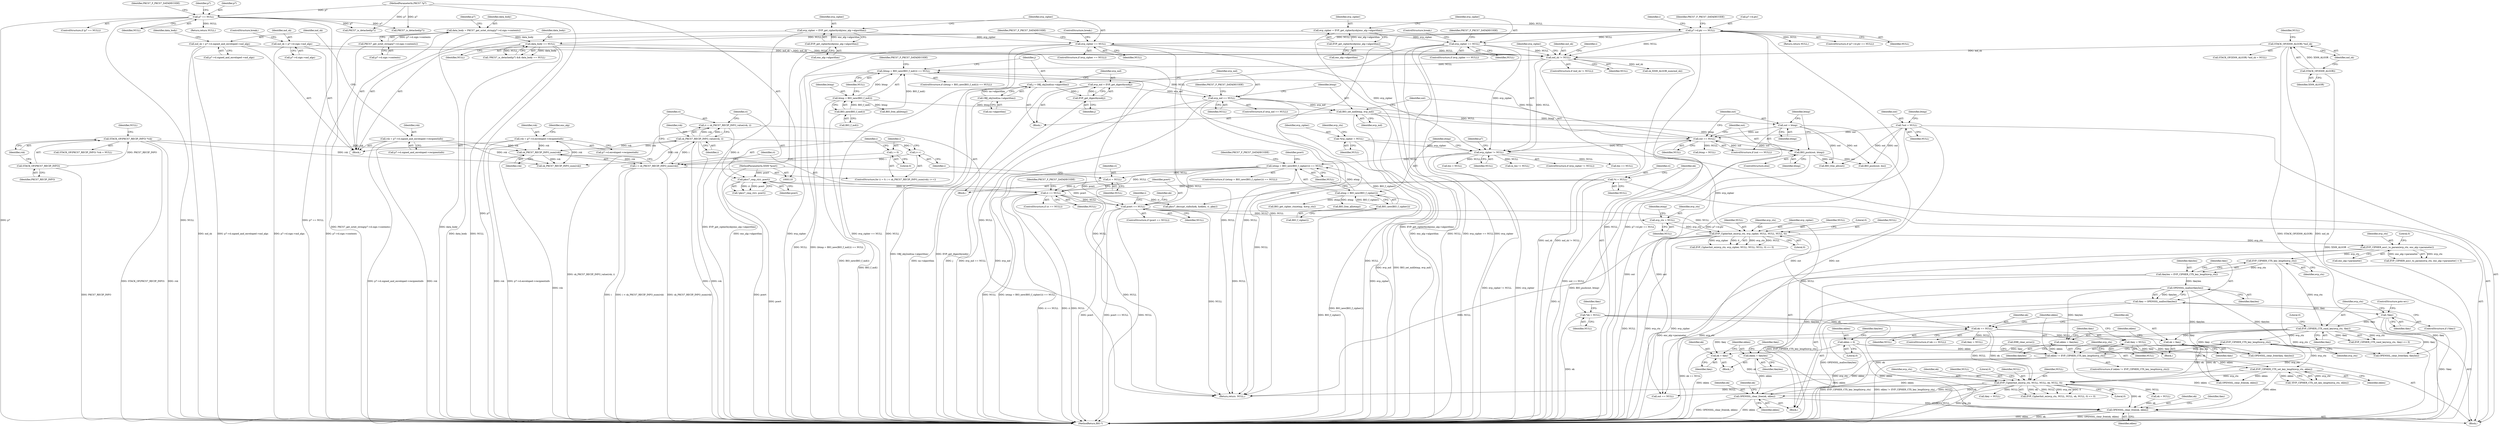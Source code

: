digraph "0_openssl_59302b600e8d5b77ef144e447bb046fd7ab72686@API" {
"1000632" [label="(Call,OPENSSL_clear_free(ek, eklen))"];
"1000623" [label="(Call,EVP_CipherInit_ex(evp_ctx, NULL, NULL, ek, NULL, 0))"];
"1000599" [label="(Call,EVP_CIPHER_CTX_key_length(evp_ctx))"];
"1000577" [label="(Call,EVP_CIPHER_CTX_rand_key(evp_ctx, tkey))"];
"1000565" [label="(Call,EVP_CIPHER_CTX_key_length(evp_ctx))"];
"1000556" [label="(Call,EVP_CIPHER_asn1_to_param(evp_ctx, enc_alg->parameter))"];
"1000545" [label="(Call,EVP_CipherInit_ex(evp_ctx, evp_cipher, NULL, NULL, NULL, 0))"];
"1000536" [label="(Call,evp_ctx = NULL)"];
"1000490" [label="(Call,pcert == NULL)"];
"1000473" [label="(Call,pkcs7_cmp_ri(ri, pcert))"];
"1000466" [label="(Call,ri = sk_PKCS7_RECIP_INFO_value(rsk, i))"];
"1000468" [label="(Call,sk_PKCS7_RECIP_INFO_value(rsk, i))"];
"1000461" [label="(Call,sk_PKCS7_RECIP_INFO_num(rsk))"];
"1000314" [label="(Call,rsk = p7->d.enveloped->recipientinfo)"];
"1000159" [label="(Call,STACK_OF(PKCS7_RECIP_INFO) *rsk)"];
"1000160" [label="(Call,STACK_OF(PKCS7_RECIP_INFO))"];
"1000257" [label="(Call,rsk = p7->d.signed_and_enveloped->recipientinfo)"];
"1000459" [label="(Call,i < sk_PKCS7_RECIP_INFO_num(rsk))"];
"1000456" [label="(Call,i = 0)"];
"1000463" [label="(Call,i++)"];
"1000114" [label="(MethodParameterIn,X509 *pcert)"];
"1000481" [label="(Call,ri == NULL)"];
"1000165" [label="(Call,*ri = NULL)"];
"1000477" [label="(Call,ri = NULL)"];
"1000441" [label="(Call,(etmp = BIO_new(BIO_f_cipher())) == NULL)"];
"1000442" [label="(Call,etmp = BIO_new(BIO_f_cipher()))"];
"1000444" [label="(Call,BIO_new(BIO_f_cipher()))"];
"1000436" [label="(Call,evp_cipher != NULL)"];
"1000141" [label="(Call,*evp_cipher = NULL)"];
"1000304" [label="(Call,evp_cipher == NULL)"];
"1000297" [label="(Call,evp_cipher = EVP_get_cipherbyobj(enc_alg->algorithm))"];
"1000299" [label="(Call,EVP_get_cipherbyobj(enc_alg->algorithm))"];
"1000195" [label="(Call,p7->d.ptr == NULL)"];
"1000185" [label="(Call,p7 == NULL)"];
"1000111" [label="(MethodParameterIn,PKCS7 *p7)"];
"1000352" [label="(Call,evp_cipher == NULL)"];
"1000345" [label="(Call,evp_cipher = EVP_get_cipherbyobj(enc_alg->algorithm))"];
"1000347" [label="(Call,EVP_get_cipherbyobj(enc_alg->algorithm))"];
"1000367" [label="(Call,md_sk != NULL)"];
"1000266" [label="(Call,md_sk = p7->d.signed_and_enveloped->md_algs)"];
"1000153" [label="(Call,STACK_OF(X509_ALGOR) *md_sk)"];
"1000154" [label="(Call,STACK_OF(X509_ALGOR))"];
"1000246" [label="(Call,md_sk = p7->d.sign->md_algs)"];
"1000238" [label="(Call,data_body == NULL)"];
"1000223" [label="(Call,data_body = PKCS7_get_octet_string(p7->d.sign->contents))"];
"1000225" [label="(Call,PKCS7_get_octet_string(p7->d.sign->contents))"];
"1000422" [label="(Call,out == NULL)"];
"1000425" [label="(Call,out = btmp)"];
"1000418" [label="(Call,BIO_set_md(btmp, evp_md))"];
"1000389" [label="(Call,btmp = BIO_new(BIO_f_md()))"];
"1000391" [label="(Call,BIO_new(BIO_f_md()))"];
"1000410" [label="(Call,evp_md == NULL)"];
"1000405" [label="(Call,evp_md = EVP_get_digestbynid(j))"];
"1000407" [label="(Call,EVP_get_digestbynid(j))"];
"1000399" [label="(Call,j = OBJ_obj2nid(xa->algorithm))"];
"1000401" [label="(Call,OBJ_obj2nid(xa->algorithm))"];
"1000388" [label="(Call,(btmp = BIO_new(BIO_f_md())) == NULL)"];
"1000119" [label="(Call,*out = NULL)"];
"1000429" [label="(Call,BIO_push(out, btmp))"];
"1000572" [label="(Call,!tkey)"];
"1000567" [label="(Call,tkey = OPENSSL_malloc(tkeylen))"];
"1000569" [label="(Call,OPENSSL_malloc(tkeylen))"];
"1000563" [label="(Call,tkeylen = EVP_CIPHER_CTX_key_length(evp_ctx))"];
"1000604" [label="(Call,EVP_CIPHER_CTX_set_key_length(evp_ctx, eklen))"];
"1000597" [label="(Call,eklen != EVP_CIPHER_CTX_key_length(evp_ctx))"];
"1000177" [label="(Call,eklen = 0)"];
"1000590" [label="(Call,eklen = tkeylen)"];
"1000583" [label="(Call,ek == NULL)"];
"1000169" [label="(Call,*ek = NULL)"];
"1000611" [label="(Call,ek = tkey)"];
"1000593" [label="(Call,tkey = NULL)"];
"1000587" [label="(Call,ek = tkey)"];
"1000614" [label="(Call,eklen = tkeylen)"];
"1000709" [label="(Call,OPENSSL_clear_free(ek, eklen))"];
"1000572" [label="(Call,!tkey)"];
"1000182" [label="(Identifier,tkeylen)"];
"1000564" [label="(Identifier,tkeylen)"];
"1000467" [label="(Identifier,ri)"];
"1000717" [label="(Call,BIO_free_all(btmp))"];
"1000486" [label="(Identifier,PKCS7_F_PKCS7_DATADECODE)"];
"1000445" [label="(Call,BIO_f_cipher())"];
"1000464" [label="(Identifier,i)"];
"1000315" [label="(Identifier,rsk)"];
"1000462" [label="(Identifier,rsk)"];
"1000258" [label="(Identifier,rsk)"];
"1000711" [label="(Identifier,eklen)"];
"1000314" [label="(Call,rsk = p7->d.enveloped->recipientinfo)"];
"1000186" [label="(Identifier,p7)"];
"1000257" [label="(Call,rsk = p7->d.signed_and_enveloped->recipientinfo)"];
"1000422" [label="(Call,out == NULL)"];
"1000618" [label="(Identifier,tkey)"];
"1000373" [label="(Identifier,i)"];
"1000381" [label="(Block,)"];
"1000661" [label="(Identifier,p7)"];
"1000696" [label="(Call,bio == NULL)"];
"1000141" [label="(Call,*evp_cipher = NULL)"];
"1000156" [label="(Identifier,md_sk)"];
"1000636" [label="(Identifier,ek)"];
"1000468" [label="(Call,sk_PKCS7_RECIP_INFO_value(rsk, i))"];
"1000479" [label="(Identifier,NULL)"];
"1000390" [label="(Identifier,btmp)"];
"1000548" [label="(Identifier,NULL)"];
"1000346" [label="(Identifier,evp_cipher)"];
"1000591" [label="(Identifier,eklen)"];
"1000460" [label="(Identifier,i)"];
"1000441" [label="(Call,(etmp = BIO_new(BIO_f_cipher())) == NULL)"];
"1000146" [label="(Identifier,evp_ctx)"];
"1000124" [label="(Identifier,btmp)"];
"1000178" [label="(Identifier,eklen)"];
"1000410" [label="(Call,evp_md == NULL)"];
"1000240" [label="(Identifier,NULL)"];
"1000402" [label="(Call,xa->algorithm)"];
"1000608" [label="(Call,OPENSSL_clear_free(ek, eklen))"];
"1000573" [label="(Identifier,tkey)"];
"1000461" [label="(Call,sk_PKCS7_RECIP_INFO_num(rsk))"];
"1000635" [label="(Call,ek = NULL)"];
"1000162" [label="(Identifier,rsk)"];
"1000304" [label="(Call,evp_cipher == NULL)"];
"1000592" [label="(Identifier,tkeylen)"];
"1000470" [label="(Identifier,i)"];
"1000587" [label="(Call,ek = tkey)"];
"1000426" [label="(Identifier,out)"];
"1000195" [label="(Call,p7->d.ptr == NULL)"];
"1000634" [label="(Identifier,eklen)"];
"1000578" [label="(Identifier,evp_ctx)"];
"1000115" [label="(Block,)"];
"1000537" [label="(Identifier,evp_ctx)"];
"1000154" [label="(Call,STACK_OF(X509_ALGOR))"];
"1000306" [label="(Identifier,NULL)"];
"1000463" [label="(Call,i++)"];
"1000571" [label="(ControlStructure,if (!tkey))"];
"1000179" [label="(Literal,0)"];
"1000114" [label="(MethodParameterIn,X509 *pcert)"];
"1000170" [label="(Identifier,ek)"];
"1000585" [label="(Identifier,NULL)"];
"1000209" [label="(Identifier,i)"];
"1000234" [label="(Call,!PKCS7_is_detached(p7) && data_body == NULL)"];
"1000431" [label="(Identifier,btmp)"];
"1000709" [label="(Call,OPENSSL_clear_free(ek, eklen))"];
"1000352" [label="(Call,evp_cipher == NULL)"];
"1000236" [label="(Call,PKCS7_is_detached(p7))"];
"1000456" [label="(Call,i = 0)"];
"1000568" [label="(Identifier,tkey)"];
"1000597" [label="(Call,eklen != EVP_CIPHER_CTX_key_length(evp_ctx))"];
"1000247" [label="(Identifier,md_sk)"];
"1000617" [label="(Call,tkey = NULL)"];
"1000595" [label="(Identifier,NULL)"];
"1000401" [label="(Call,OBJ_obj2nid(xa->algorithm))"];
"1000473" [label="(Call,pkcs7_cmp_ri(ri, pcert))"];
"1000593" [label="(Call,tkey = NULL)"];
"1000700" [label="(Call,BIO_push(out, bio))"];
"1000367" [label="(Call,md_sk != NULL)"];
"1000446" [label="(Identifier,NULL)"];
"1000143" [label="(Identifier,NULL)"];
"1000297" [label="(Call,evp_cipher = EVP_get_cipherbyobj(enc_alg->algorithm))"];
"1000167" [label="(Identifier,NULL)"];
"1000120" [label="(Identifier,out)"];
"1000496" [label="(Identifier,i)"];
"1000483" [label="(Identifier,NULL)"];
"1000603" [label="(Call,!EVP_CIPHER_CTX_set_key_length(evp_ctx, eklen))"];
"1000206" [label="(Return,return NULL;)"];
"1000458" [label="(Literal,0)"];
"1000248" [label="(Call,p7->d.sign->md_algs)"];
"1000171" [label="(Identifier,NULL)"];
"1000605" [label="(Identifier,evp_ctx)"];
"1000443" [label="(Identifier,etmp)"];
"1000453" [label="(Identifier,pcert)"];
"1000719" [label="(Call,BIO_free_all(etmp))"];
"1000712" [label="(Call,OPENSSL_clear_free(tkey, tkeylen))"];
"1000432" [label="(Call,btmp = NULL)"];
"1000161" [label="(Identifier,PKCS7_RECIP_INFO)"];
"1000626" [label="(Identifier,NULL)"];
"1000546" [label="(Identifier,evp_ctx)"];
"1000142" [label="(Identifier,evp_cipher)"];
"1000457" [label="(Identifier,i)"];
"1000119" [label="(Call,*out = NULL)"];
"1000309" [label="(Identifier,PKCS7_F_PKCS7_DATADECODE)"];
"1000160" [label="(Call,STACK_OF(PKCS7_RECIP_INFO))"];
"1000406" [label="(Identifier,evp_md)"];
"1000492" [label="(Identifier,NULL)"];
"1000169" [label="(Call,*ek = NULL)"];
"1000477" [label="(Call,ri = NULL)"];
"1000557" [label="(Identifier,evp_ctx)"];
"1000489" [label="(ControlStructure,if (pcert == NULL))"];
"1000544" [label="(Call,EVP_CipherInit_ex(evp_ctx, evp_cipher, NULL, NULL, NULL, 0) <= 0)"];
"1000433" [label="(Identifier,btmp)"];
"1000588" [label="(Identifier,ek)"];
"1000725" [label="(MethodReturn,BIO *)"];
"1000423" [label="(Identifier,out)"];
"1000407" [label="(Call,EVP_get_digestbynid(j))"];
"1000428" [label="(ControlStructure,else)"];
"1000400" [label="(Identifier,j)"];
"1000226" [label="(Call,p7->d.sign->contents)"];
"1000438" [label="(Identifier,NULL)"];
"1000547" [label="(Identifier,evp_cipher)"];
"1000614" [label="(Call,eklen = tkeylen)"];
"1000192" [label="(Return,return NULL;)"];
"1000558" [label="(Call,enc_alg->parameter)"];
"1000607" [label="(Block,)"];
"1000703" [label="(Call,bio = NULL)"];
"1000405" [label="(Call,evp_md = EVP_get_digestbynid(j))"];
"1000624" [label="(Identifier,evp_ctx)"];
"1000351" [label="(ControlStructure,if (evp_cipher == NULL))"];
"1000425" [label="(Call,out = btmp)"];
"1000436" [label="(Call,evp_cipher != NULL)"];
"1000444" [label="(Call,BIO_new(BIO_f_cipher()))"];
"1000348" [label="(Call,enc_alg->algorithm)"];
"1000482" [label="(Identifier,ri)"];
"1000387" [label="(ControlStructure,if ((btmp = BIO_new(BIO_f_md())) == NULL))"];
"1000437" [label="(Identifier,evp_cipher)"];
"1000224" [label="(Identifier,data_body)"];
"1000490" [label="(Call,pcert == NULL)"];
"1000427" [label="(Identifier,btmp)"];
"1000491" [label="(Identifier,pcert)"];
"1000475" [label="(Identifier,pcert)"];
"1000345" [label="(Call,evp_cipher = EVP_get_cipherbyobj(enc_alg->algorithm))"];
"1000586" [label="(Block,)"];
"1000710" [label="(Identifier,ek)"];
"1000622" [label="(Call,EVP_CipherInit_ex(evp_ctx, NULL, NULL, ek, NULL, 0) <= 0)"];
"1000540" [label="(Identifier,etmp)"];
"1000360" [label="(ControlStructure,break;)"];
"1000366" [label="(ControlStructure,if (md_sk != NULL))"];
"1000629" [label="(Literal,0)"];
"1000545" [label="(Call,EVP_CipherInit_ex(evp_ctx, evp_cipher, NULL, NULL, NULL, 0))"];
"1000600" [label="(Identifier,evp_ctx)"];
"1000303" [label="(ControlStructure,if (evp_cipher == NULL))"];
"1000157" [label="(Identifier,NULL)"];
"1000604" [label="(Call,EVP_CIPHER_CTX_set_key_length(evp_ctx, eklen))"];
"1000111" [label="(MethodParameterIn,PKCS7 *p7)"];
"1000204" [label="(Identifier,PKCS7_F_PKCS7_DATADECODE)"];
"1000155" [label="(Identifier,X509_ALGOR)"];
"1000305" [label="(Identifier,evp_cipher)"];
"1000190" [label="(Identifier,PKCS7_F_PKCS7_DATADECODE)"];
"1000474" [label="(Identifier,ri)"];
"1000480" [label="(ControlStructure,if (ri == NULL))"];
"1000538" [label="(Identifier,NULL)"];
"1000574" [label="(ControlStructure,goto err;)"];
"1000536" [label="(Call,evp_ctx = NULL)"];
"1000465" [label="(Block,)"];
"1000449" [label="(Identifier,PKCS7_F_PKCS7_DATADECODE)"];
"1000354" [label="(Identifier,NULL)"];
"1000299" [label="(Call,EVP_get_cipherbyobj(enc_alg->algorithm))"];
"1000393" [label="(Identifier,NULL)"];
"1000611" [label="(Call,ek = tkey)"];
"1000409" [label="(ControlStructure,if (evp_md == NULL))"];
"1000300" [label="(Call,enc_alg->algorithm)"];
"1000153" [label="(Call,STACK_OF(X509_ALGOR) *md_sk)"];
"1000539" [label="(Call,BIO_get_cipher_ctx(etmp, &evp_ctx))"];
"1000567" [label="(Call,tkey = OPENSSL_malloc(tkeylen))"];
"1000421" [label="(ControlStructure,if (out == NULL))"];
"1000549" [label="(Identifier,NULL)"];
"1000613" [label="(Identifier,tkey)"];
"1000623" [label="(Call,EVP_CipherInit_ex(evp_ctx, NULL, NULL, ek, NULL, 0))"];
"1000563" [label="(Call,tkeylen = EVP_CIPHER_CTX_key_length(evp_ctx))"];
"1000713" [label="(Identifier,tkey)"];
"1000347" [label="(Call,EVP_get_cipherbyobj(enc_alg->algorithm))"];
"1000268" [label="(Call,p7->d.signed_and_enveloped->md_algs)"];
"1000368" [label="(Identifier,md_sk)"];
"1000408" [label="(Identifier,j)"];
"1000152" [label="(Call,STACK_OF(X509_ALGOR) *md_sk = NULL)"];
"1000715" [label="(Call,BIO_free_all(out))"];
"1000420" [label="(Identifier,evp_md)"];
"1000276" [label="(Identifier,data_body)"];
"1000174" [label="(Identifier,tkey)"];
"1000259" [label="(Call,p7->d.signed_and_enveloped->recipientinfo)"];
"1000158" [label="(Call,STACK_OF(PKCS7_RECIP_INFO) *rsk = NULL)"];
"1000662" [label="(Call,in_bio != NULL)"];
"1000389" [label="(Call,btmp = BIO_new(BIO_f_md()))"];
"1000121" [label="(Identifier,NULL)"];
"1000579" [label="(Identifier,tkey)"];
"1000582" [label="(ControlStructure,if (ek == NULL))"];
"1000641" [label="(Call,tkey = NULL)"];
"1000324" [label="(Identifier,enc_alg)"];
"1000369" [label="(Identifier,NULL)"];
"1000392" [label="(Call,BIO_f_md())"];
"1000569" [label="(Call,OPENSSL_malloc(tkeylen))"];
"1000439" [label="(Block,)"];
"1000481" [label="(Call,ri == NULL)"];
"1000596" [label="(ControlStructure,if (eklen != EVP_CIPHER_CTX_key_length(evp_ctx)))"];
"1000166" [label="(Identifier,ri)"];
"1000612" [label="(Identifier,ek)"];
"1000388" [label="(Call,(btmp = BIO_new(BIO_f_md())) == NULL)"];
"1000198" [label="(Identifier,p7)"];
"1000196" [label="(Call,p7->d.ptr)"];
"1000316" [label="(Call,p7->d.enveloped->recipientinfo)"];
"1000500" [label="(Call,sk_PKCS7_RECIP_INFO_num(rsk))"];
"1000633" [label="(Identifier,ek)"];
"1000221" [label="(Block,)"];
"1000526" [label="(Call,pkcs7_decrypt_rinfo(&ek, &eklen, ri, pkey))"];
"1000267" [label="(Identifier,md_sk)"];
"1000246" [label="(Call,md_sk = p7->d.sign->md_algs)"];
"1000570" [label="(Identifier,tkeylen)"];
"1000411" [label="(Identifier,evp_md)"];
"1000620" [label="(Call,ERR_clear_error())"];
"1000577" [label="(Call,EVP_CIPHER_CTX_rand_key(evp_ctx, tkey))"];
"1000552" [label="(Literal,0)"];
"1000576" [label="(Call,EVP_CIPHER_CTX_rand_key(evp_ctx, tkey) <= 0)"];
"1000223" [label="(Call,data_body = PKCS7_get_octet_string(p7->d.sign->contents))"];
"1000627" [label="(Identifier,ek)"];
"1000194" [label="(ControlStructure,if (p7->d.ptr == NULL))"];
"1000478" [label="(Identifier,ri)"];
"1000424" [label="(Identifier,NULL)"];
"1000584" [label="(Identifier,ek)"];
"1000628" [label="(Identifier,NULL)"];
"1000225" [label="(Call,PKCS7_get_octet_string(p7->d.sign->contents))"];
"1000565" [label="(Call,EVP_CIPHER_CTX_key_length(evp_ctx))"];
"1000660" [label="(Call,PKCS7_is_detached(p7))"];
"1000165" [label="(Call,*ri = NULL)"];
"1000466" [label="(Call,ri = sk_PKCS7_RECIP_INFO_value(rsk, i))"];
"1000184" [label="(ControlStructure,if (p7 == NULL))"];
"1000353" [label="(Identifier,evp_cipher)"];
"1000418" [label="(Call,BIO_set_md(btmp, evp_md))"];
"1000616" [label="(Identifier,tkeylen)"];
"1000589" [label="(Identifier,tkey)"];
"1000298" [label="(Identifier,evp_cipher)"];
"1000561" [label="(Literal,0)"];
"1000312" [label="(ControlStructure,break;)"];
"1000391" [label="(Call,BIO_new(BIO_f_md()))"];
"1000419" [label="(Identifier,btmp)"];
"1000237" [label="(Identifier,p7)"];
"1000396" [label="(Identifier,PKCS7_F_PKCS7_DATADECODE)"];
"1000266" [label="(Call,md_sk = p7->d.signed_and_enveloped->md_algs)"];
"1000638" [label="(Call,OPENSSL_clear_free(tkey, tkeylen))"];
"1000632" [label="(Call,OPENSSL_clear_free(ek, eklen))"];
"1000556" [label="(Call,EVP_CIPHER_asn1_to_param(evp_ctx, enc_alg->parameter))"];
"1000472" [label="(Call,!pkcs7_cmp_ri(ri, pcert))"];
"1000159" [label="(Call,STACK_OF(PKCS7_RECIP_INFO) *rsk)"];
"1000187" [label="(Identifier,NULL)"];
"1000377" [label="(Call,sk_X509_ALGOR_num(md_sk))"];
"1000630" [label="(Literal,0)"];
"1000255" [label="(ControlStructure,break;)"];
"1000429" [label="(Call,BIO_push(out, btmp))"];
"1000163" [label="(Identifier,NULL)"];
"1000580" [label="(Literal,0)"];
"1000177" [label="(Call,eklen = 0)"];
"1000723" [label="(Return,return  NULL;)"];
"1000551" [label="(Literal,0)"];
"1000645" [label="(Call,out == NULL)"];
"1000528" [label="(Identifier,ek)"];
"1000201" [label="(Identifier,NULL)"];
"1000625" [label="(Identifier,NULL)"];
"1000238" [label="(Call,data_body == NULL)"];
"1000430" [label="(Identifier,out)"];
"1000550" [label="(Identifier,NULL)"];
"1000399" [label="(Call,j = OBJ_obj2nid(xa->algorithm))"];
"1000598" [label="(Identifier,eklen)"];
"1000412" [label="(Identifier,NULL)"];
"1000469" [label="(Identifier,rsk)"];
"1000599" [label="(Call,EVP_CIPHER_CTX_key_length(evp_ctx))"];
"1000455" [label="(ControlStructure,for (i = 0; i < sk_PKCS7_RECIP_INFO_num(rsk); i++))"];
"1000440" [label="(ControlStructure,if ((etmp = BIO_new(BIO_f_cipher())) == NULL))"];
"1000566" [label="(Identifier,evp_ctx)"];
"1000357" [label="(Identifier,PKCS7_F_PKCS7_DATADECODE)"];
"1000459" [label="(Call,i < sk_PKCS7_RECIP_INFO_num(rsk))"];
"1000415" [label="(Identifier,PKCS7_F_PKCS7_DATADECODE)"];
"1000442" [label="(Call,etmp = BIO_new(BIO_f_cipher()))"];
"1000185" [label="(Call,p7 == NULL)"];
"1000606" [label="(Identifier,eklen)"];
"1000615" [label="(Identifier,eklen)"];
"1000435" [label="(ControlStructure,if (evp_cipher != NULL))"];
"1000583" [label="(Call,ek == NULL)"];
"1000239" [label="(Identifier,data_body)"];
"1000590" [label="(Call,eklen = tkeylen)"];
"1000555" [label="(Call,EVP_CIPHER_asn1_to_param(evp_ctx, enc_alg->parameter) < 0)"];
"1000594" [label="(Identifier,tkey)"];
"1000632" -> "1000439"  [label="AST: "];
"1000632" -> "1000634"  [label="CFG: "];
"1000633" -> "1000632"  [label="AST: "];
"1000634" -> "1000632"  [label="AST: "];
"1000636" -> "1000632"  [label="CFG: "];
"1000632" -> "1000725"  [label="DDG: OPENSSL_clear_free(ek, eklen)"];
"1000632" -> "1000725"  [label="DDG: eklen"];
"1000623" -> "1000632"  [label="DDG: ek"];
"1000597" -> "1000632"  [label="DDG: eklen"];
"1000614" -> "1000632"  [label="DDG: eklen"];
"1000604" -> "1000632"  [label="DDG: eklen"];
"1000632" -> "1000709"  [label="DDG: eklen"];
"1000623" -> "1000622"  [label="AST: "];
"1000623" -> "1000629"  [label="CFG: "];
"1000624" -> "1000623"  [label="AST: "];
"1000625" -> "1000623"  [label="AST: "];
"1000626" -> "1000623"  [label="AST: "];
"1000627" -> "1000623"  [label="AST: "];
"1000628" -> "1000623"  [label="AST: "];
"1000629" -> "1000623"  [label="AST: "];
"1000630" -> "1000623"  [label="CFG: "];
"1000623" -> "1000725"  [label="DDG: NULL"];
"1000623" -> "1000725"  [label="DDG: evp_ctx"];
"1000623" -> "1000622"  [label="DDG: ek"];
"1000623" -> "1000622"  [label="DDG: NULL"];
"1000623" -> "1000622"  [label="DDG: evp_ctx"];
"1000623" -> "1000622"  [label="DDG: 0"];
"1000599" -> "1000623"  [label="DDG: evp_ctx"];
"1000604" -> "1000623"  [label="DDG: evp_ctx"];
"1000583" -> "1000623"  [label="DDG: NULL"];
"1000583" -> "1000623"  [label="DDG: ek"];
"1000611" -> "1000623"  [label="DDG: ek"];
"1000587" -> "1000623"  [label="DDG: ek"];
"1000623" -> "1000635"  [label="DDG: NULL"];
"1000623" -> "1000641"  [label="DDG: NULL"];
"1000623" -> "1000645"  [label="DDG: NULL"];
"1000623" -> "1000709"  [label="DDG: ek"];
"1000623" -> "1000723"  [label="DDG: NULL"];
"1000599" -> "1000597"  [label="AST: "];
"1000599" -> "1000600"  [label="CFG: "];
"1000600" -> "1000599"  [label="AST: "];
"1000597" -> "1000599"  [label="CFG: "];
"1000599" -> "1000597"  [label="DDG: evp_ctx"];
"1000577" -> "1000599"  [label="DDG: evp_ctx"];
"1000599" -> "1000604"  [label="DDG: evp_ctx"];
"1000577" -> "1000576"  [label="AST: "];
"1000577" -> "1000579"  [label="CFG: "];
"1000578" -> "1000577"  [label="AST: "];
"1000579" -> "1000577"  [label="AST: "];
"1000580" -> "1000577"  [label="CFG: "];
"1000577" -> "1000725"  [label="DDG: evp_ctx"];
"1000577" -> "1000576"  [label="DDG: evp_ctx"];
"1000577" -> "1000576"  [label="DDG: tkey"];
"1000565" -> "1000577"  [label="DDG: evp_ctx"];
"1000572" -> "1000577"  [label="DDG: tkey"];
"1000577" -> "1000587"  [label="DDG: tkey"];
"1000577" -> "1000611"  [label="DDG: tkey"];
"1000577" -> "1000638"  [label="DDG: tkey"];
"1000577" -> "1000712"  [label="DDG: tkey"];
"1000565" -> "1000563"  [label="AST: "];
"1000565" -> "1000566"  [label="CFG: "];
"1000566" -> "1000565"  [label="AST: "];
"1000563" -> "1000565"  [label="CFG: "];
"1000565" -> "1000725"  [label="DDG: evp_ctx"];
"1000565" -> "1000563"  [label="DDG: evp_ctx"];
"1000556" -> "1000565"  [label="DDG: evp_ctx"];
"1000556" -> "1000555"  [label="AST: "];
"1000556" -> "1000558"  [label="CFG: "];
"1000557" -> "1000556"  [label="AST: "];
"1000558" -> "1000556"  [label="AST: "];
"1000561" -> "1000556"  [label="CFG: "];
"1000556" -> "1000725"  [label="DDG: evp_ctx"];
"1000556" -> "1000725"  [label="DDG: enc_alg->parameter"];
"1000556" -> "1000555"  [label="DDG: evp_ctx"];
"1000556" -> "1000555"  [label="DDG: enc_alg->parameter"];
"1000545" -> "1000556"  [label="DDG: evp_ctx"];
"1000545" -> "1000544"  [label="AST: "];
"1000545" -> "1000551"  [label="CFG: "];
"1000546" -> "1000545"  [label="AST: "];
"1000547" -> "1000545"  [label="AST: "];
"1000548" -> "1000545"  [label="AST: "];
"1000549" -> "1000545"  [label="AST: "];
"1000550" -> "1000545"  [label="AST: "];
"1000551" -> "1000545"  [label="AST: "];
"1000552" -> "1000545"  [label="CFG: "];
"1000545" -> "1000725"  [label="DDG: NULL"];
"1000545" -> "1000725"  [label="DDG: evp_ctx"];
"1000545" -> "1000725"  [label="DDG: evp_cipher"];
"1000545" -> "1000544"  [label="DDG: evp_ctx"];
"1000545" -> "1000544"  [label="DDG: NULL"];
"1000545" -> "1000544"  [label="DDG: evp_cipher"];
"1000545" -> "1000544"  [label="DDG: 0"];
"1000536" -> "1000545"  [label="DDG: evp_ctx"];
"1000436" -> "1000545"  [label="DDG: evp_cipher"];
"1000490" -> "1000545"  [label="DDG: NULL"];
"1000545" -> "1000583"  [label="DDG: NULL"];
"1000545" -> "1000723"  [label="DDG: NULL"];
"1000536" -> "1000439"  [label="AST: "];
"1000536" -> "1000538"  [label="CFG: "];
"1000537" -> "1000536"  [label="AST: "];
"1000538" -> "1000536"  [label="AST: "];
"1000540" -> "1000536"  [label="CFG: "];
"1000490" -> "1000536"  [label="DDG: NULL"];
"1000490" -> "1000489"  [label="AST: "];
"1000490" -> "1000492"  [label="CFG: "];
"1000491" -> "1000490"  [label="AST: "];
"1000492" -> "1000490"  [label="AST: "];
"1000496" -> "1000490"  [label="CFG: "];
"1000528" -> "1000490"  [label="CFG: "];
"1000490" -> "1000725"  [label="DDG: pcert"];
"1000490" -> "1000725"  [label="DDG: pcert == NULL"];
"1000490" -> "1000725"  [label="DDG: NULL"];
"1000473" -> "1000490"  [label="DDG: pcert"];
"1000114" -> "1000490"  [label="DDG: pcert"];
"1000481" -> "1000490"  [label="DDG: NULL"];
"1000441" -> "1000490"  [label="DDG: NULL"];
"1000490" -> "1000723"  [label="DDG: NULL"];
"1000473" -> "1000472"  [label="AST: "];
"1000473" -> "1000475"  [label="CFG: "];
"1000474" -> "1000473"  [label="AST: "];
"1000475" -> "1000473"  [label="AST: "];
"1000472" -> "1000473"  [label="CFG: "];
"1000473" -> "1000725"  [label="DDG: pcert"];
"1000473" -> "1000472"  [label="DDG: ri"];
"1000473" -> "1000472"  [label="DDG: pcert"];
"1000466" -> "1000473"  [label="DDG: ri"];
"1000114" -> "1000473"  [label="DDG: pcert"];
"1000473" -> "1000481"  [label="DDG: ri"];
"1000466" -> "1000465"  [label="AST: "];
"1000466" -> "1000468"  [label="CFG: "];
"1000467" -> "1000466"  [label="AST: "];
"1000468" -> "1000466"  [label="AST: "];
"1000474" -> "1000466"  [label="CFG: "];
"1000466" -> "1000725"  [label="DDG: sk_PKCS7_RECIP_INFO_value(rsk, i)"];
"1000468" -> "1000466"  [label="DDG: rsk"];
"1000468" -> "1000466"  [label="DDG: i"];
"1000468" -> "1000470"  [label="CFG: "];
"1000469" -> "1000468"  [label="AST: "];
"1000470" -> "1000468"  [label="AST: "];
"1000468" -> "1000725"  [label="DDG: rsk"];
"1000468" -> "1000725"  [label="DDG: i"];
"1000468" -> "1000461"  [label="DDG: rsk"];
"1000468" -> "1000463"  [label="DDG: i"];
"1000461" -> "1000468"  [label="DDG: rsk"];
"1000459" -> "1000468"  [label="DDG: i"];
"1000468" -> "1000500"  [label="DDG: rsk"];
"1000461" -> "1000459"  [label="AST: "];
"1000461" -> "1000462"  [label="CFG: "];
"1000462" -> "1000461"  [label="AST: "];
"1000459" -> "1000461"  [label="CFG: "];
"1000461" -> "1000725"  [label="DDG: rsk"];
"1000461" -> "1000459"  [label="DDG: rsk"];
"1000314" -> "1000461"  [label="DDG: rsk"];
"1000159" -> "1000461"  [label="DDG: rsk"];
"1000257" -> "1000461"  [label="DDG: rsk"];
"1000461" -> "1000500"  [label="DDG: rsk"];
"1000314" -> "1000221"  [label="AST: "];
"1000314" -> "1000316"  [label="CFG: "];
"1000315" -> "1000314"  [label="AST: "];
"1000316" -> "1000314"  [label="AST: "];
"1000324" -> "1000314"  [label="CFG: "];
"1000314" -> "1000725"  [label="DDG: rsk"];
"1000314" -> "1000725"  [label="DDG: p7->d.enveloped->recipientinfo"];
"1000314" -> "1000500"  [label="DDG: rsk"];
"1000159" -> "1000158"  [label="AST: "];
"1000159" -> "1000162"  [label="CFG: "];
"1000160" -> "1000159"  [label="AST: "];
"1000162" -> "1000159"  [label="AST: "];
"1000163" -> "1000159"  [label="CFG: "];
"1000159" -> "1000725"  [label="DDG: STACK_OF(PKCS7_RECIP_INFO)"];
"1000159" -> "1000725"  [label="DDG: rsk"];
"1000160" -> "1000159"  [label="DDG: PKCS7_RECIP_INFO"];
"1000159" -> "1000500"  [label="DDG: rsk"];
"1000160" -> "1000161"  [label="CFG: "];
"1000161" -> "1000160"  [label="AST: "];
"1000162" -> "1000160"  [label="CFG: "];
"1000160" -> "1000725"  [label="DDG: PKCS7_RECIP_INFO"];
"1000257" -> "1000221"  [label="AST: "];
"1000257" -> "1000259"  [label="CFG: "];
"1000258" -> "1000257"  [label="AST: "];
"1000259" -> "1000257"  [label="AST: "];
"1000267" -> "1000257"  [label="CFG: "];
"1000257" -> "1000725"  [label="DDG: p7->d.signed_and_enveloped->recipientinfo"];
"1000257" -> "1000725"  [label="DDG: rsk"];
"1000257" -> "1000500"  [label="DDG: rsk"];
"1000459" -> "1000455"  [label="AST: "];
"1000460" -> "1000459"  [label="AST: "];
"1000467" -> "1000459"  [label="CFG: "];
"1000482" -> "1000459"  [label="CFG: "];
"1000459" -> "1000725"  [label="DDG: sk_PKCS7_RECIP_INFO_num(rsk)"];
"1000459" -> "1000725"  [label="DDG: i"];
"1000459" -> "1000725"  [label="DDG: i < sk_PKCS7_RECIP_INFO_num(rsk)"];
"1000456" -> "1000459"  [label="DDG: i"];
"1000463" -> "1000459"  [label="DDG: i"];
"1000456" -> "1000455"  [label="AST: "];
"1000456" -> "1000458"  [label="CFG: "];
"1000457" -> "1000456"  [label="AST: "];
"1000458" -> "1000456"  [label="AST: "];
"1000460" -> "1000456"  [label="CFG: "];
"1000463" -> "1000455"  [label="AST: "];
"1000463" -> "1000464"  [label="CFG: "];
"1000464" -> "1000463"  [label="AST: "];
"1000460" -> "1000463"  [label="CFG: "];
"1000114" -> "1000110"  [label="AST: "];
"1000114" -> "1000725"  [label="DDG: pcert"];
"1000481" -> "1000480"  [label="AST: "];
"1000481" -> "1000483"  [label="CFG: "];
"1000482" -> "1000481"  [label="AST: "];
"1000483" -> "1000481"  [label="AST: "];
"1000486" -> "1000481"  [label="CFG: "];
"1000491" -> "1000481"  [label="CFG: "];
"1000481" -> "1000725"  [label="DDG: NULL"];
"1000481" -> "1000725"  [label="DDG: ri == NULL"];
"1000481" -> "1000725"  [label="DDG: ri"];
"1000165" -> "1000481"  [label="DDG: ri"];
"1000477" -> "1000481"  [label="DDG: ri"];
"1000441" -> "1000481"  [label="DDG: NULL"];
"1000481" -> "1000526"  [label="DDG: ri"];
"1000481" -> "1000723"  [label="DDG: NULL"];
"1000165" -> "1000115"  [label="AST: "];
"1000165" -> "1000167"  [label="CFG: "];
"1000166" -> "1000165"  [label="AST: "];
"1000167" -> "1000165"  [label="AST: "];
"1000170" -> "1000165"  [label="CFG: "];
"1000165" -> "1000725"  [label="DDG: ri"];
"1000165" -> "1000526"  [label="DDG: ri"];
"1000477" -> "1000465"  [label="AST: "];
"1000477" -> "1000479"  [label="CFG: "];
"1000478" -> "1000477"  [label="AST: "];
"1000479" -> "1000477"  [label="AST: "];
"1000464" -> "1000477"  [label="CFG: "];
"1000441" -> "1000477"  [label="DDG: NULL"];
"1000441" -> "1000440"  [label="AST: "];
"1000441" -> "1000446"  [label="CFG: "];
"1000442" -> "1000441"  [label="AST: "];
"1000446" -> "1000441"  [label="AST: "];
"1000449" -> "1000441"  [label="CFG: "];
"1000453" -> "1000441"  [label="CFG: "];
"1000441" -> "1000725"  [label="DDG: NULL"];
"1000441" -> "1000725"  [label="DDG: (etmp = BIO_new(BIO_f_cipher())) == NULL"];
"1000442" -> "1000441"  [label="DDG: etmp"];
"1000444" -> "1000441"  [label="DDG: BIO_f_cipher()"];
"1000436" -> "1000441"  [label="DDG: NULL"];
"1000441" -> "1000723"  [label="DDG: NULL"];
"1000442" -> "1000444"  [label="CFG: "];
"1000443" -> "1000442"  [label="AST: "];
"1000444" -> "1000442"  [label="AST: "];
"1000446" -> "1000442"  [label="CFG: "];
"1000442" -> "1000725"  [label="DDG: BIO_new(BIO_f_cipher())"];
"1000444" -> "1000442"  [label="DDG: BIO_f_cipher()"];
"1000442" -> "1000539"  [label="DDG: etmp"];
"1000442" -> "1000719"  [label="DDG: etmp"];
"1000444" -> "1000445"  [label="CFG: "];
"1000445" -> "1000444"  [label="AST: "];
"1000444" -> "1000725"  [label="DDG: BIO_f_cipher()"];
"1000436" -> "1000435"  [label="AST: "];
"1000436" -> "1000438"  [label="CFG: "];
"1000437" -> "1000436"  [label="AST: "];
"1000438" -> "1000436"  [label="AST: "];
"1000443" -> "1000436"  [label="CFG: "];
"1000661" -> "1000436"  [label="CFG: "];
"1000436" -> "1000725"  [label="DDG: evp_cipher != NULL"];
"1000436" -> "1000725"  [label="DDG: evp_cipher"];
"1000141" -> "1000436"  [label="DDG: evp_cipher"];
"1000304" -> "1000436"  [label="DDG: evp_cipher"];
"1000352" -> "1000436"  [label="DDG: evp_cipher"];
"1000367" -> "1000436"  [label="DDG: NULL"];
"1000422" -> "1000436"  [label="DDG: NULL"];
"1000436" -> "1000662"  [label="DDG: NULL"];
"1000436" -> "1000696"  [label="DDG: NULL"];
"1000436" -> "1000703"  [label="DDG: NULL"];
"1000141" -> "1000115"  [label="AST: "];
"1000141" -> "1000143"  [label="CFG: "];
"1000142" -> "1000141"  [label="AST: "];
"1000143" -> "1000141"  [label="AST: "];
"1000146" -> "1000141"  [label="CFG: "];
"1000141" -> "1000725"  [label="DDG: evp_cipher"];
"1000304" -> "1000303"  [label="AST: "];
"1000304" -> "1000306"  [label="CFG: "];
"1000305" -> "1000304"  [label="AST: "];
"1000306" -> "1000304"  [label="AST: "];
"1000309" -> "1000304"  [label="CFG: "];
"1000312" -> "1000304"  [label="CFG: "];
"1000304" -> "1000725"  [label="DDG: evp_cipher == NULL"];
"1000304" -> "1000725"  [label="DDG: evp_cipher"];
"1000304" -> "1000725"  [label="DDG: NULL"];
"1000297" -> "1000304"  [label="DDG: evp_cipher"];
"1000195" -> "1000304"  [label="DDG: NULL"];
"1000304" -> "1000367"  [label="DDG: NULL"];
"1000304" -> "1000723"  [label="DDG: NULL"];
"1000297" -> "1000221"  [label="AST: "];
"1000297" -> "1000299"  [label="CFG: "];
"1000298" -> "1000297"  [label="AST: "];
"1000299" -> "1000297"  [label="AST: "];
"1000305" -> "1000297"  [label="CFG: "];
"1000297" -> "1000725"  [label="DDG: EVP_get_cipherbyobj(enc_alg->algorithm)"];
"1000299" -> "1000297"  [label="DDG: enc_alg->algorithm"];
"1000299" -> "1000300"  [label="CFG: "];
"1000300" -> "1000299"  [label="AST: "];
"1000299" -> "1000725"  [label="DDG: enc_alg->algorithm"];
"1000195" -> "1000194"  [label="AST: "];
"1000195" -> "1000201"  [label="CFG: "];
"1000196" -> "1000195"  [label="AST: "];
"1000201" -> "1000195"  [label="AST: "];
"1000204" -> "1000195"  [label="CFG: "];
"1000209" -> "1000195"  [label="CFG: "];
"1000195" -> "1000725"  [label="DDG: NULL"];
"1000195" -> "1000725"  [label="DDG: p7->d.ptr == NULL"];
"1000195" -> "1000725"  [label="DDG: p7->d.ptr"];
"1000185" -> "1000195"  [label="DDG: NULL"];
"1000195" -> "1000206"  [label="DDG: NULL"];
"1000195" -> "1000238"  [label="DDG: NULL"];
"1000195" -> "1000352"  [label="DDG: NULL"];
"1000195" -> "1000367"  [label="DDG: NULL"];
"1000195" -> "1000723"  [label="DDG: NULL"];
"1000185" -> "1000184"  [label="AST: "];
"1000185" -> "1000187"  [label="CFG: "];
"1000186" -> "1000185"  [label="AST: "];
"1000187" -> "1000185"  [label="AST: "];
"1000190" -> "1000185"  [label="CFG: "];
"1000198" -> "1000185"  [label="CFG: "];
"1000185" -> "1000725"  [label="DDG: p7"];
"1000185" -> "1000725"  [label="DDG: NULL"];
"1000185" -> "1000725"  [label="DDG: p7 == NULL"];
"1000111" -> "1000185"  [label="DDG: p7"];
"1000185" -> "1000192"  [label="DDG: NULL"];
"1000185" -> "1000236"  [label="DDG: p7"];
"1000185" -> "1000660"  [label="DDG: p7"];
"1000111" -> "1000110"  [label="AST: "];
"1000111" -> "1000725"  [label="DDG: p7"];
"1000111" -> "1000236"  [label="DDG: p7"];
"1000111" -> "1000660"  [label="DDG: p7"];
"1000352" -> "1000351"  [label="AST: "];
"1000352" -> "1000354"  [label="CFG: "];
"1000353" -> "1000352"  [label="AST: "];
"1000354" -> "1000352"  [label="AST: "];
"1000357" -> "1000352"  [label="CFG: "];
"1000360" -> "1000352"  [label="CFG: "];
"1000352" -> "1000725"  [label="DDG: evp_cipher"];
"1000352" -> "1000725"  [label="DDG: evp_cipher == NULL"];
"1000352" -> "1000725"  [label="DDG: NULL"];
"1000345" -> "1000352"  [label="DDG: evp_cipher"];
"1000352" -> "1000367"  [label="DDG: NULL"];
"1000352" -> "1000723"  [label="DDG: NULL"];
"1000345" -> "1000221"  [label="AST: "];
"1000345" -> "1000347"  [label="CFG: "];
"1000346" -> "1000345"  [label="AST: "];
"1000347" -> "1000345"  [label="AST: "];
"1000353" -> "1000345"  [label="CFG: "];
"1000345" -> "1000725"  [label="DDG: EVP_get_cipherbyobj(enc_alg->algorithm)"];
"1000347" -> "1000345"  [label="DDG: enc_alg->algorithm"];
"1000347" -> "1000348"  [label="CFG: "];
"1000348" -> "1000347"  [label="AST: "];
"1000347" -> "1000725"  [label="DDG: enc_alg->algorithm"];
"1000367" -> "1000366"  [label="AST: "];
"1000367" -> "1000369"  [label="CFG: "];
"1000368" -> "1000367"  [label="AST: "];
"1000369" -> "1000367"  [label="AST: "];
"1000373" -> "1000367"  [label="CFG: "];
"1000437" -> "1000367"  [label="CFG: "];
"1000367" -> "1000725"  [label="DDG: md_sk"];
"1000367" -> "1000725"  [label="DDG: md_sk != NULL"];
"1000266" -> "1000367"  [label="DDG: md_sk"];
"1000153" -> "1000367"  [label="DDG: md_sk"];
"1000246" -> "1000367"  [label="DDG: md_sk"];
"1000238" -> "1000367"  [label="DDG: NULL"];
"1000367" -> "1000377"  [label="DDG: md_sk"];
"1000367" -> "1000388"  [label="DDG: NULL"];
"1000266" -> "1000221"  [label="AST: "];
"1000266" -> "1000268"  [label="CFG: "];
"1000267" -> "1000266"  [label="AST: "];
"1000268" -> "1000266"  [label="AST: "];
"1000276" -> "1000266"  [label="CFG: "];
"1000266" -> "1000725"  [label="DDG: p7->d.signed_and_enveloped->md_algs"];
"1000266" -> "1000725"  [label="DDG: md_sk"];
"1000153" -> "1000152"  [label="AST: "];
"1000153" -> "1000156"  [label="CFG: "];
"1000154" -> "1000153"  [label="AST: "];
"1000156" -> "1000153"  [label="AST: "];
"1000157" -> "1000153"  [label="CFG: "];
"1000153" -> "1000725"  [label="DDG: STACK_OF(X509_ALGOR)"];
"1000153" -> "1000725"  [label="DDG: md_sk"];
"1000154" -> "1000153"  [label="DDG: X509_ALGOR"];
"1000154" -> "1000155"  [label="CFG: "];
"1000155" -> "1000154"  [label="AST: "];
"1000156" -> "1000154"  [label="CFG: "];
"1000154" -> "1000725"  [label="DDG: X509_ALGOR"];
"1000246" -> "1000221"  [label="AST: "];
"1000246" -> "1000248"  [label="CFG: "];
"1000247" -> "1000246"  [label="AST: "];
"1000248" -> "1000246"  [label="AST: "];
"1000255" -> "1000246"  [label="CFG: "];
"1000246" -> "1000725"  [label="DDG: p7->d.sign->md_algs"];
"1000238" -> "1000234"  [label="AST: "];
"1000238" -> "1000240"  [label="CFG: "];
"1000239" -> "1000238"  [label="AST: "];
"1000240" -> "1000238"  [label="AST: "];
"1000234" -> "1000238"  [label="CFG: "];
"1000238" -> "1000725"  [label="DDG: data_body"];
"1000238" -> "1000725"  [label="DDG: NULL"];
"1000238" -> "1000234"  [label="DDG: data_body"];
"1000238" -> "1000234"  [label="DDG: NULL"];
"1000223" -> "1000238"  [label="DDG: data_body"];
"1000238" -> "1000723"  [label="DDG: NULL"];
"1000223" -> "1000221"  [label="AST: "];
"1000223" -> "1000225"  [label="CFG: "];
"1000224" -> "1000223"  [label="AST: "];
"1000225" -> "1000223"  [label="AST: "];
"1000237" -> "1000223"  [label="CFG: "];
"1000223" -> "1000725"  [label="DDG: PKCS7_get_octet_string(p7->d.sign->contents)"];
"1000223" -> "1000725"  [label="DDG: data_body"];
"1000225" -> "1000223"  [label="DDG: p7->d.sign->contents"];
"1000225" -> "1000226"  [label="CFG: "];
"1000226" -> "1000225"  [label="AST: "];
"1000225" -> "1000725"  [label="DDG: p7->d.sign->contents"];
"1000422" -> "1000421"  [label="AST: "];
"1000422" -> "1000424"  [label="CFG: "];
"1000423" -> "1000422"  [label="AST: "];
"1000424" -> "1000422"  [label="AST: "];
"1000426" -> "1000422"  [label="CFG: "];
"1000430" -> "1000422"  [label="CFG: "];
"1000422" -> "1000725"  [label="DDG: out == NULL"];
"1000422" -> "1000388"  [label="DDG: NULL"];
"1000425" -> "1000422"  [label="DDG: out"];
"1000119" -> "1000422"  [label="DDG: out"];
"1000429" -> "1000422"  [label="DDG: out"];
"1000410" -> "1000422"  [label="DDG: NULL"];
"1000422" -> "1000429"  [label="DDG: out"];
"1000422" -> "1000432"  [label="DDG: NULL"];
"1000425" -> "1000421"  [label="AST: "];
"1000425" -> "1000427"  [label="CFG: "];
"1000426" -> "1000425"  [label="AST: "];
"1000427" -> "1000425"  [label="AST: "];
"1000433" -> "1000425"  [label="CFG: "];
"1000418" -> "1000425"  [label="DDG: btmp"];
"1000425" -> "1000645"  [label="DDG: out"];
"1000425" -> "1000700"  [label="DDG: out"];
"1000425" -> "1000715"  [label="DDG: out"];
"1000418" -> "1000381"  [label="AST: "];
"1000418" -> "1000420"  [label="CFG: "];
"1000419" -> "1000418"  [label="AST: "];
"1000420" -> "1000418"  [label="AST: "];
"1000423" -> "1000418"  [label="CFG: "];
"1000418" -> "1000725"  [label="DDG: evp_md"];
"1000418" -> "1000725"  [label="DDG: BIO_set_md(btmp, evp_md)"];
"1000389" -> "1000418"  [label="DDG: btmp"];
"1000410" -> "1000418"  [label="DDG: evp_md"];
"1000418" -> "1000429"  [label="DDG: btmp"];
"1000389" -> "1000388"  [label="AST: "];
"1000389" -> "1000391"  [label="CFG: "];
"1000390" -> "1000389"  [label="AST: "];
"1000391" -> "1000389"  [label="AST: "];
"1000393" -> "1000389"  [label="CFG: "];
"1000389" -> "1000725"  [label="DDG: BIO_new(BIO_f_md())"];
"1000389" -> "1000388"  [label="DDG: btmp"];
"1000391" -> "1000389"  [label="DDG: BIO_f_md()"];
"1000389" -> "1000717"  [label="DDG: btmp"];
"1000391" -> "1000392"  [label="CFG: "];
"1000392" -> "1000391"  [label="AST: "];
"1000391" -> "1000725"  [label="DDG: BIO_f_md()"];
"1000391" -> "1000388"  [label="DDG: BIO_f_md()"];
"1000410" -> "1000409"  [label="AST: "];
"1000410" -> "1000412"  [label="CFG: "];
"1000411" -> "1000410"  [label="AST: "];
"1000412" -> "1000410"  [label="AST: "];
"1000415" -> "1000410"  [label="CFG: "];
"1000419" -> "1000410"  [label="CFG: "];
"1000410" -> "1000725"  [label="DDG: evp_md"];
"1000410" -> "1000725"  [label="DDG: NULL"];
"1000410" -> "1000725"  [label="DDG: evp_md == NULL"];
"1000405" -> "1000410"  [label="DDG: evp_md"];
"1000388" -> "1000410"  [label="DDG: NULL"];
"1000410" -> "1000723"  [label="DDG: NULL"];
"1000405" -> "1000381"  [label="AST: "];
"1000405" -> "1000407"  [label="CFG: "];
"1000406" -> "1000405"  [label="AST: "];
"1000407" -> "1000405"  [label="AST: "];
"1000411" -> "1000405"  [label="CFG: "];
"1000405" -> "1000725"  [label="DDG: EVP_get_digestbynid(j)"];
"1000407" -> "1000405"  [label="DDG: j"];
"1000407" -> "1000408"  [label="CFG: "];
"1000408" -> "1000407"  [label="AST: "];
"1000407" -> "1000725"  [label="DDG: j"];
"1000399" -> "1000407"  [label="DDG: j"];
"1000399" -> "1000381"  [label="AST: "];
"1000399" -> "1000401"  [label="CFG: "];
"1000400" -> "1000399"  [label="AST: "];
"1000401" -> "1000399"  [label="AST: "];
"1000406" -> "1000399"  [label="CFG: "];
"1000399" -> "1000725"  [label="DDG: OBJ_obj2nid(xa->algorithm)"];
"1000401" -> "1000399"  [label="DDG: xa->algorithm"];
"1000401" -> "1000402"  [label="CFG: "];
"1000402" -> "1000401"  [label="AST: "];
"1000401" -> "1000725"  [label="DDG: xa->algorithm"];
"1000388" -> "1000387"  [label="AST: "];
"1000388" -> "1000393"  [label="CFG: "];
"1000393" -> "1000388"  [label="AST: "];
"1000396" -> "1000388"  [label="CFG: "];
"1000400" -> "1000388"  [label="CFG: "];
"1000388" -> "1000725"  [label="DDG: NULL"];
"1000388" -> "1000725"  [label="DDG: (btmp = BIO_new(BIO_f_md())) == NULL"];
"1000388" -> "1000723"  [label="DDG: NULL"];
"1000119" -> "1000115"  [label="AST: "];
"1000119" -> "1000121"  [label="CFG: "];
"1000120" -> "1000119"  [label="AST: "];
"1000121" -> "1000119"  [label="AST: "];
"1000124" -> "1000119"  [label="CFG: "];
"1000119" -> "1000725"  [label="DDG: out"];
"1000119" -> "1000645"  [label="DDG: out"];
"1000119" -> "1000700"  [label="DDG: out"];
"1000119" -> "1000715"  [label="DDG: out"];
"1000429" -> "1000428"  [label="AST: "];
"1000429" -> "1000431"  [label="CFG: "];
"1000430" -> "1000429"  [label="AST: "];
"1000431" -> "1000429"  [label="AST: "];
"1000433" -> "1000429"  [label="CFG: "];
"1000429" -> "1000725"  [label="DDG: BIO_push(out, btmp)"];
"1000429" -> "1000645"  [label="DDG: out"];
"1000429" -> "1000700"  [label="DDG: out"];
"1000429" -> "1000715"  [label="DDG: out"];
"1000572" -> "1000571"  [label="AST: "];
"1000572" -> "1000573"  [label="CFG: "];
"1000573" -> "1000572"  [label="AST: "];
"1000574" -> "1000572"  [label="CFG: "];
"1000578" -> "1000572"  [label="CFG: "];
"1000572" -> "1000725"  [label="DDG: !tkey"];
"1000567" -> "1000572"  [label="DDG: tkey"];
"1000572" -> "1000712"  [label="DDG: tkey"];
"1000567" -> "1000439"  [label="AST: "];
"1000567" -> "1000569"  [label="CFG: "];
"1000568" -> "1000567"  [label="AST: "];
"1000569" -> "1000567"  [label="AST: "];
"1000573" -> "1000567"  [label="CFG: "];
"1000567" -> "1000725"  [label="DDG: OPENSSL_malloc(tkeylen)"];
"1000569" -> "1000567"  [label="DDG: tkeylen"];
"1000569" -> "1000570"  [label="CFG: "];
"1000570" -> "1000569"  [label="AST: "];
"1000563" -> "1000569"  [label="DDG: tkeylen"];
"1000569" -> "1000590"  [label="DDG: tkeylen"];
"1000569" -> "1000614"  [label="DDG: tkeylen"];
"1000569" -> "1000638"  [label="DDG: tkeylen"];
"1000569" -> "1000712"  [label="DDG: tkeylen"];
"1000563" -> "1000439"  [label="AST: "];
"1000564" -> "1000563"  [label="AST: "];
"1000568" -> "1000563"  [label="CFG: "];
"1000563" -> "1000725"  [label="DDG: EVP_CIPHER_CTX_key_length(evp_ctx)"];
"1000604" -> "1000603"  [label="AST: "];
"1000604" -> "1000606"  [label="CFG: "];
"1000605" -> "1000604"  [label="AST: "];
"1000606" -> "1000604"  [label="AST: "];
"1000603" -> "1000604"  [label="CFG: "];
"1000604" -> "1000603"  [label="DDG: evp_ctx"];
"1000604" -> "1000603"  [label="DDG: eklen"];
"1000597" -> "1000604"  [label="DDG: eklen"];
"1000604" -> "1000608"  [label="DDG: eklen"];
"1000604" -> "1000709"  [label="DDG: eklen"];
"1000597" -> "1000596"  [label="AST: "];
"1000598" -> "1000597"  [label="AST: "];
"1000605" -> "1000597"  [label="CFG: "];
"1000620" -> "1000597"  [label="CFG: "];
"1000597" -> "1000725"  [label="DDG: EVP_CIPHER_CTX_key_length(evp_ctx)"];
"1000597" -> "1000725"  [label="DDG: eklen != EVP_CIPHER_CTX_key_length(evp_ctx)"];
"1000177" -> "1000597"  [label="DDG: eklen"];
"1000590" -> "1000597"  [label="DDG: eklen"];
"1000597" -> "1000709"  [label="DDG: eklen"];
"1000177" -> "1000115"  [label="AST: "];
"1000177" -> "1000179"  [label="CFG: "];
"1000178" -> "1000177"  [label="AST: "];
"1000179" -> "1000177"  [label="AST: "];
"1000182" -> "1000177"  [label="CFG: "];
"1000177" -> "1000725"  [label="DDG: eklen"];
"1000177" -> "1000709"  [label="DDG: eklen"];
"1000590" -> "1000586"  [label="AST: "];
"1000590" -> "1000592"  [label="CFG: "];
"1000591" -> "1000590"  [label="AST: "];
"1000592" -> "1000590"  [label="AST: "];
"1000594" -> "1000590"  [label="CFG: "];
"1000583" -> "1000582"  [label="AST: "];
"1000583" -> "1000585"  [label="CFG: "];
"1000584" -> "1000583"  [label="AST: "];
"1000585" -> "1000583"  [label="AST: "];
"1000588" -> "1000583"  [label="CFG: "];
"1000598" -> "1000583"  [label="CFG: "];
"1000583" -> "1000725"  [label="DDG: ek == NULL"];
"1000169" -> "1000583"  [label="DDG: ek"];
"1000583" -> "1000593"  [label="DDG: NULL"];
"1000583" -> "1000608"  [label="DDG: ek"];
"1000583" -> "1000617"  [label="DDG: NULL"];
"1000169" -> "1000115"  [label="AST: "];
"1000169" -> "1000171"  [label="CFG: "];
"1000170" -> "1000169"  [label="AST: "];
"1000171" -> "1000169"  [label="AST: "];
"1000174" -> "1000169"  [label="CFG: "];
"1000169" -> "1000725"  [label="DDG: ek"];
"1000169" -> "1000709"  [label="DDG: ek"];
"1000611" -> "1000607"  [label="AST: "];
"1000611" -> "1000613"  [label="CFG: "];
"1000612" -> "1000611"  [label="AST: "];
"1000613" -> "1000611"  [label="AST: "];
"1000615" -> "1000611"  [label="CFG: "];
"1000593" -> "1000611"  [label="DDG: tkey"];
"1000593" -> "1000586"  [label="AST: "];
"1000593" -> "1000595"  [label="CFG: "];
"1000594" -> "1000593"  [label="AST: "];
"1000595" -> "1000593"  [label="AST: "];
"1000598" -> "1000593"  [label="CFG: "];
"1000593" -> "1000638"  [label="DDG: tkey"];
"1000593" -> "1000712"  [label="DDG: tkey"];
"1000587" -> "1000586"  [label="AST: "];
"1000587" -> "1000589"  [label="CFG: "];
"1000588" -> "1000587"  [label="AST: "];
"1000589" -> "1000587"  [label="AST: "];
"1000591" -> "1000587"  [label="CFG: "];
"1000587" -> "1000608"  [label="DDG: ek"];
"1000614" -> "1000607"  [label="AST: "];
"1000614" -> "1000616"  [label="CFG: "];
"1000615" -> "1000614"  [label="AST: "];
"1000616" -> "1000614"  [label="AST: "];
"1000618" -> "1000614"  [label="CFG: "];
"1000614" -> "1000709"  [label="DDG: eklen"];
"1000709" -> "1000115"  [label="AST: "];
"1000709" -> "1000711"  [label="CFG: "];
"1000710" -> "1000709"  [label="AST: "];
"1000711" -> "1000709"  [label="AST: "];
"1000713" -> "1000709"  [label="CFG: "];
"1000709" -> "1000725"  [label="DDG: OPENSSL_clear_free(ek, eklen)"];
"1000709" -> "1000725"  [label="DDG: eklen"];
"1000709" -> "1000725"  [label="DDG: ek"];
"1000635" -> "1000709"  [label="DDG: ek"];
}
